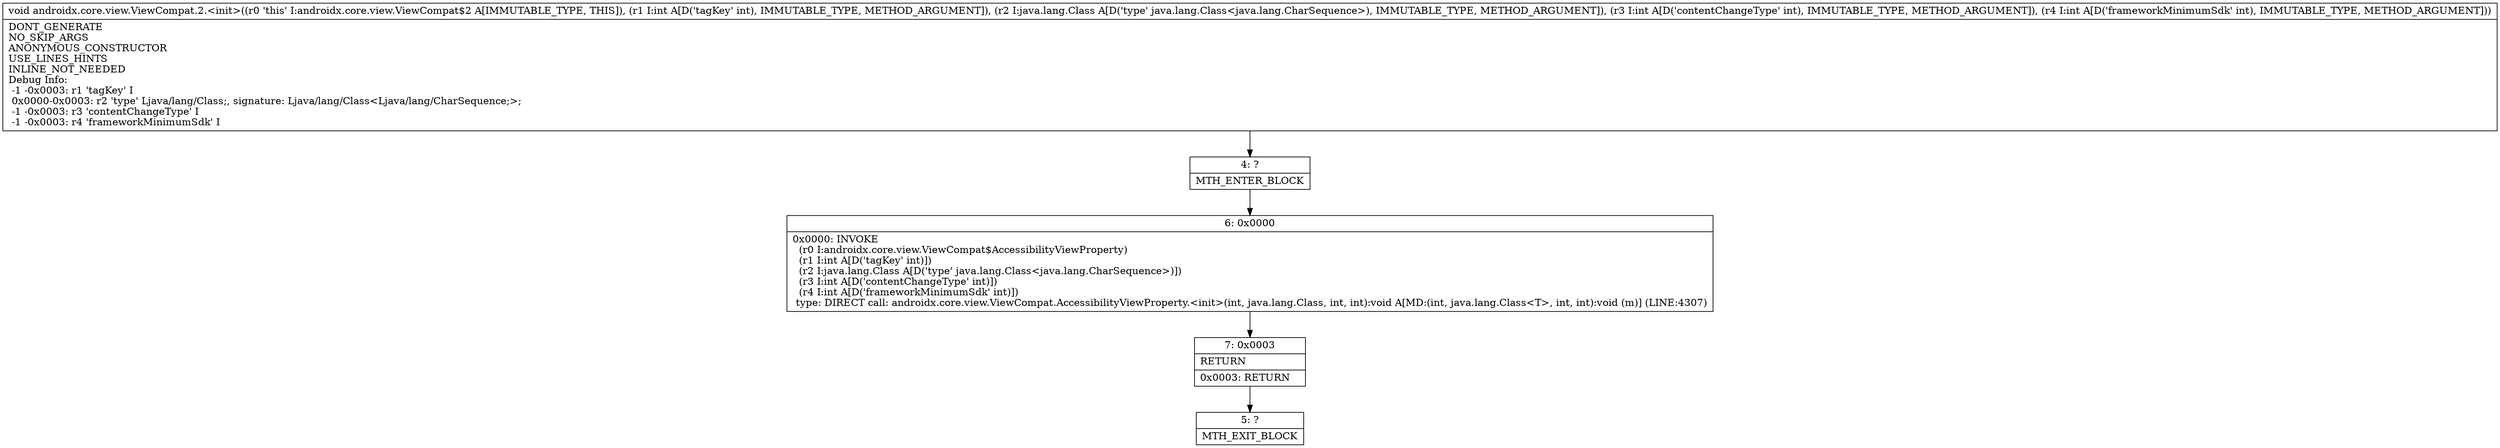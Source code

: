 digraph "CFG forandroidx.core.view.ViewCompat.2.\<init\>(ILjava\/lang\/Class;II)V" {
Node_4 [shape=record,label="{4\:\ ?|MTH_ENTER_BLOCK\l}"];
Node_6 [shape=record,label="{6\:\ 0x0000|0x0000: INVOKE  \l  (r0 I:androidx.core.view.ViewCompat$AccessibilityViewProperty)\l  (r1 I:int A[D('tagKey' int)])\l  (r2 I:java.lang.Class A[D('type' java.lang.Class\<java.lang.CharSequence\>)])\l  (r3 I:int A[D('contentChangeType' int)])\l  (r4 I:int A[D('frameworkMinimumSdk' int)])\l type: DIRECT call: androidx.core.view.ViewCompat.AccessibilityViewProperty.\<init\>(int, java.lang.Class, int, int):void A[MD:(int, java.lang.Class\<T\>, int, int):void (m)] (LINE:4307)\l}"];
Node_7 [shape=record,label="{7\:\ 0x0003|RETURN\l|0x0003: RETURN   \l}"];
Node_5 [shape=record,label="{5\:\ ?|MTH_EXIT_BLOCK\l}"];
MethodNode[shape=record,label="{void androidx.core.view.ViewCompat.2.\<init\>((r0 'this' I:androidx.core.view.ViewCompat$2 A[IMMUTABLE_TYPE, THIS]), (r1 I:int A[D('tagKey' int), IMMUTABLE_TYPE, METHOD_ARGUMENT]), (r2 I:java.lang.Class A[D('type' java.lang.Class\<java.lang.CharSequence\>), IMMUTABLE_TYPE, METHOD_ARGUMENT]), (r3 I:int A[D('contentChangeType' int), IMMUTABLE_TYPE, METHOD_ARGUMENT]), (r4 I:int A[D('frameworkMinimumSdk' int), IMMUTABLE_TYPE, METHOD_ARGUMENT]))  | DONT_GENERATE\lNO_SKIP_ARGS\lANONYMOUS_CONSTRUCTOR\lUSE_LINES_HINTS\lINLINE_NOT_NEEDED\lDebug Info:\l  \-1 \-0x0003: r1 'tagKey' I\l  0x0000\-0x0003: r2 'type' Ljava\/lang\/Class;, signature: Ljava\/lang\/Class\<Ljava\/lang\/CharSequence;\>;\l  \-1 \-0x0003: r3 'contentChangeType' I\l  \-1 \-0x0003: r4 'frameworkMinimumSdk' I\l}"];
MethodNode -> Node_4;Node_4 -> Node_6;
Node_6 -> Node_7;
Node_7 -> Node_5;
}

